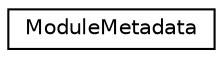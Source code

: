 digraph "类继承关系图"
{
  edge [fontname="Helvetica",fontsize="10",labelfontname="Helvetica",labelfontsize="10"];
  node [fontname="Helvetica",fontsize="10",shape=record];
  rankdir="LR";
  Node0 [label="ModuleMetadata",height=0.2,width=0.4,color="black", fillcolor="white", style="filled",URL="$struct_module_metadata.html"];
}
